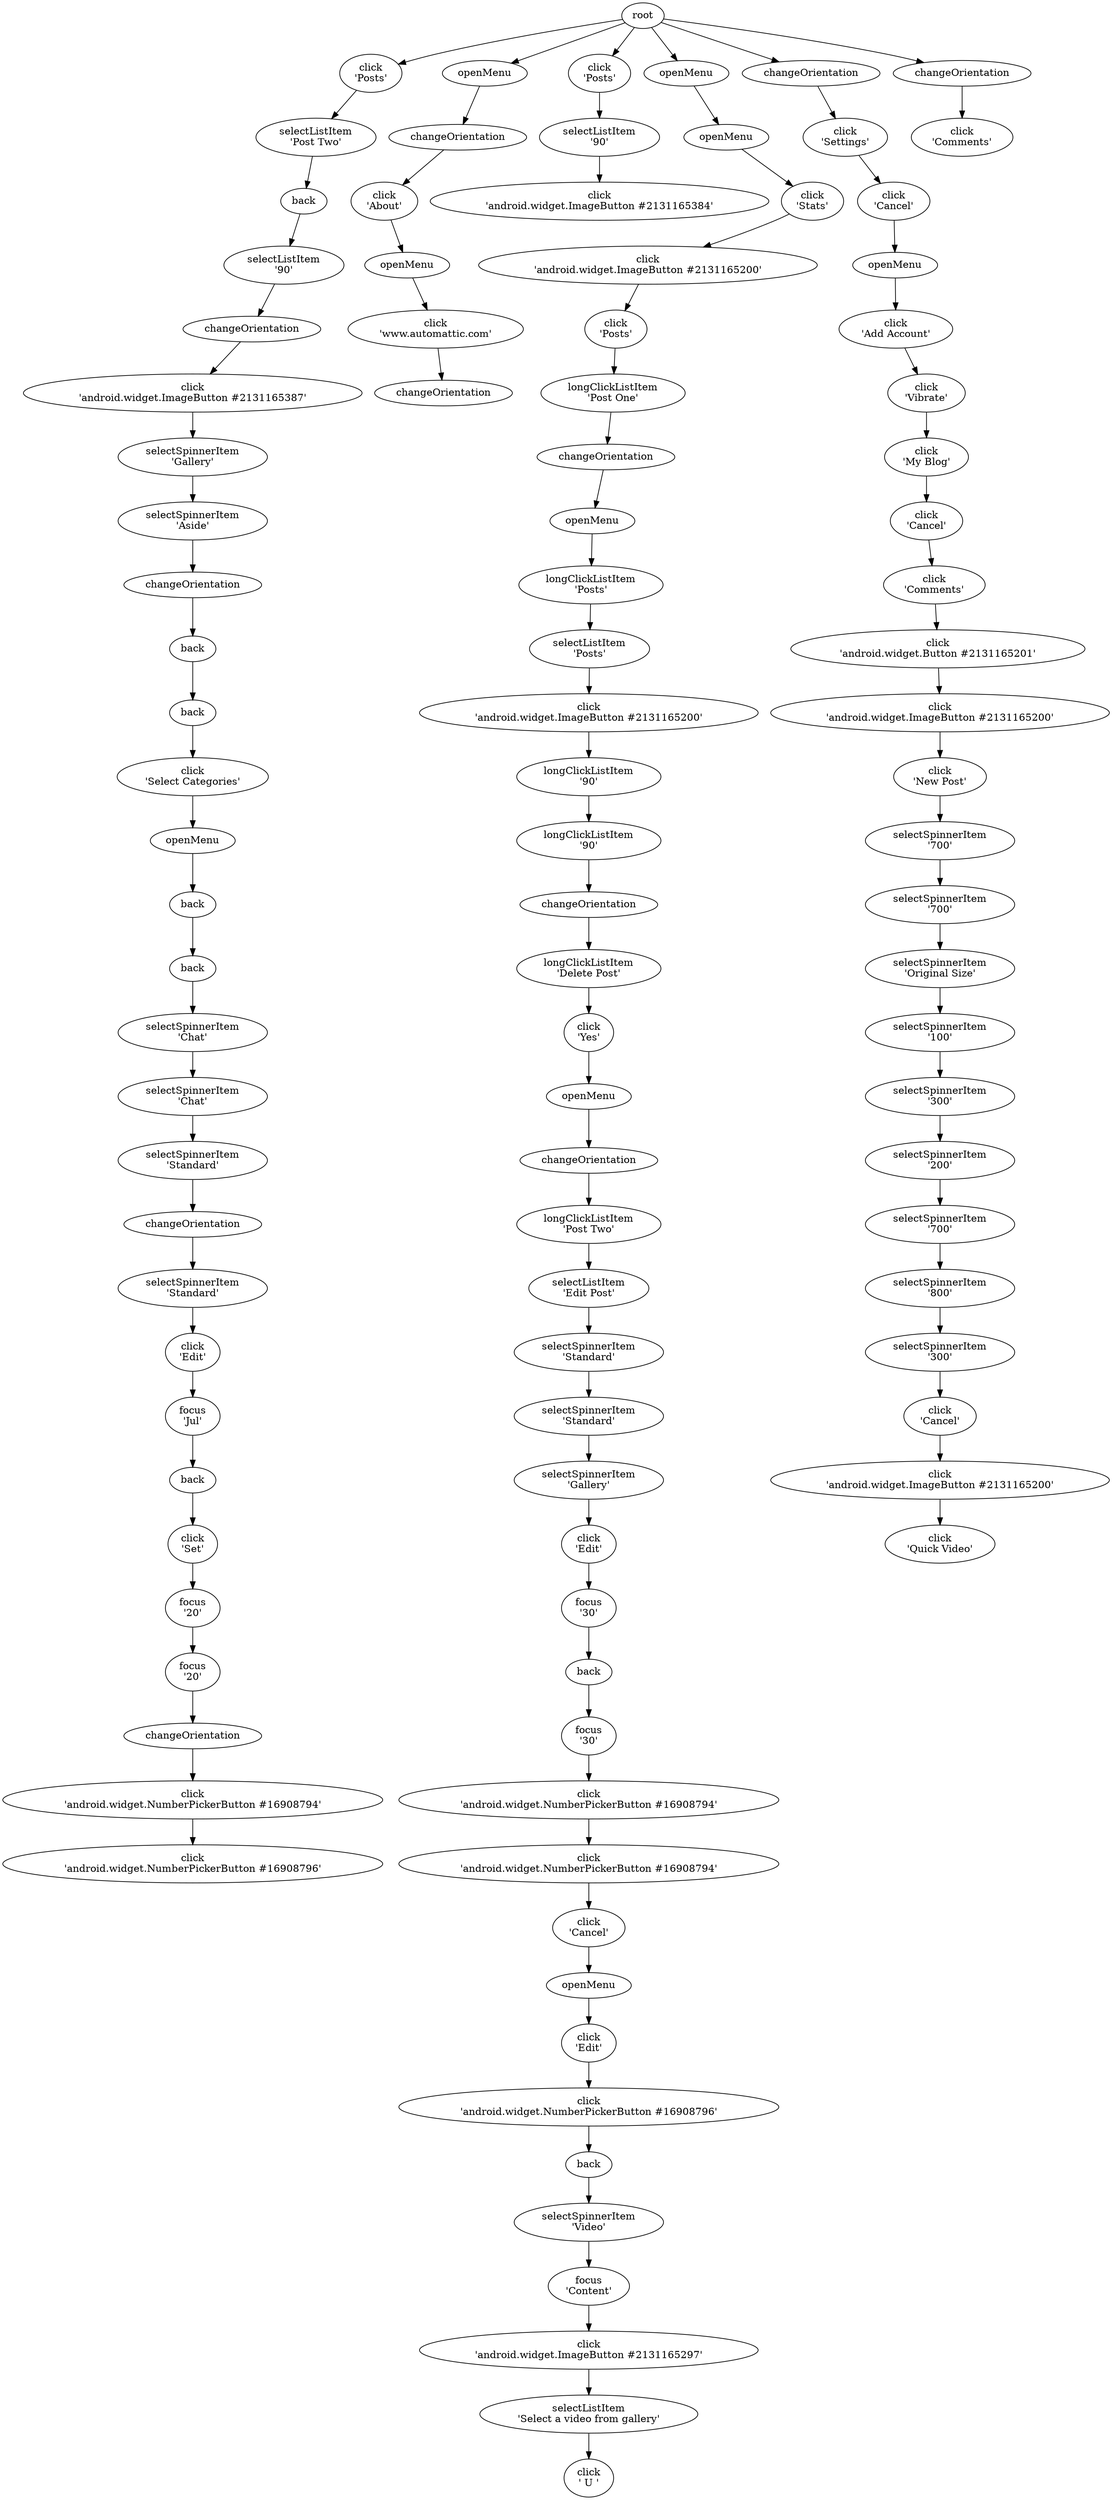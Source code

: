 digraph EFG {

## Edges

	root -> e7;
	e7 -> e18;
	e18 -> e37;
	e37 -> e42;
	e42 -> e64;
	e64 -> e68;
	e68 -> e81;
	e81 -> e95;
	e95 -> e125;
	e125 -> e140;
	e140 -> e145;
	e145 -> e149;
	e149 -> e166;
	e166 -> e169;
	e169 -> e178;
	e178 -> e186;
	e186 -> e203;
	e203 -> e225;
	e225 -> e248;
	e248 -> e259;
	e259 -> e268;
	e268 -> e284;
	e284 -> e308;
	e308 -> e320;
	e320 -> e329;
	e329 -> e341;
	e341 -> e360;
	e360 -> e361;
	e361 -> e378;
	root -> e385;
	e385 -> e393;
	e393 -> e397;
	e397 -> e405;
	e405 -> e409;
	e409 -> e418;
	root -> e426;
	e426 -> e435;
	e435 -> e449;
	root -> e459;
	e459 -> e466;
	e466 -> e480;
	e480 -> e484;
	e484 -> e496;
	e496 -> e514;
	e514 -> e528;
	e528 -> e536;
	e536 -> e543;
	e543 -> e553;
	e553 -> e578;
	e578 -> e589;
	e589 -> e616;
	e616 -> e632;
	e632 -> e637;
	e637 -> e642;
	e642 -> e648;
	e648 -> e652;
	e652 -> e661;
	e661 -> e668;
	e668 -> e687;
	e687 -> e704;
	e704 -> e717;
	e717 -> e730;
	e730 -> e749;
	e749 -> e770;
	e770 -> e777;
	e777 -> e787;
	e787 -> e801;
	e801 -> e825;
	e825 -> e844;
	e844 -> e848;
	e848 -> e865;
	e865 -> e888;
	e888 -> e903;
	e903 -> e908;
	e908 -> e933;
	e933 -> e939;
	e939 -> e951;
	root -> e961;
	e961 -> e972;
	e972 -> e992;
	e992 -> e1011;
	e1011 -> e1013;
	e1013 -> e1023;
	e1023 -> e1032;
	e1032 -> e1048;
	e1048 -> e1062;
	e1062 -> e1070;
	e1070 -> e1074;
	e1074 -> e1081;
	e1081 -> e1101;
	e1101 -> e1120;
	e1120 -> e1133;
	e1133 -> e1153;
	e1153 -> e1174;
	e1174 -> e1192;
	e1192 -> e1215;
	e1215 -> e1235;
	e1235 -> e1250;
	e1250 -> e1280;
	e1280 -> e1285;
	e1285 -> e1296;
	root -> e1320;
	e1320 -> e1330;

## Nodes

	e341 [label="focus\n'20'"];
	e1048 [label="click\n'Cancel'"];
	e149 [label="click\n'Select Categories'"];
	e961 [label="changeOrientation"];
	e1192 [label="selectSpinnerItem\n'200'"];
	e536 [label="openMenu"];
	e865 [label="click\n'android.widget.NumberPickerButton #16908796'"];
	e730 [label="click\n'Edit'"];
	e203 [label="selectSpinnerItem\n'Chat'"];
	e140 [label="back"];
	e1101 [label="selectSpinnerItem\n'700'"];
	e145 [label="back"];
	e81 [label="selectSpinnerItem\n'Gallery'"];
	e543 [label="longClickListItem\n'Posts'"];
	e749 [label="focus\n'30'"];
	e1250 [label="selectSpinnerItem\n'300'"];
	e484 [label="click\n'android.widget.ImageButton #2131165200'"];
	e409 [label="click\n'www.automattic.com'"];
	e687 [label="selectSpinnerItem\n'Standard'"];
	e480 [label="click\n'Stats'"];
	e405 [label="openMenu"];
	e951 [label="click\n' U '"];
	e166 [label="openMenu"];
	e169 [label="back"];
	e18 [label="selectListItem\n'Post Two'"];
	e320 [label="click\n'Set'"];
	e616 [label="longClickListItem\n'90'"];
	e717 [label="selectSpinnerItem\n'Gallery'"];
	e1023 [label="click\n'Vibrate'"];
	e844 [label="openMenu"];
	e1320 [label="changeOrientation"];
	e225 [label="selectSpinnerItem\n'Standard'"];
	e514 [label="longClickListItem\n'Post One'"];
	e496 [label="click\n'Posts'"];
	e848 [label="click\n'Edit'"];
	e125 [label="changeOrientation"];
	e178 [label="back"];
	e1120 [label="selectSpinnerItem\n'700'"];
	e329 [label="focus\n'20'"];
	e418 [label="changeOrientation"];
	e972 [label="click\n'Settings'"];
	e908 [label="focus\n'Content'"];
	e1032 [label="click\n'My Blog'"];
	e903 [label="selectSpinnerItem\n'Video'"];
	e284 [label="focus\n'Jul'"];
	e1330 [label="click\n'Comments'"];
	e528 [label="changeOrientation"];
	e95 [label="selectSpinnerItem\n'Aside'"];
	e426 [label="click\n'Posts'"];
	e1133 [label="selectSpinnerItem\n'Original Size'"];
	e1235 [label="selectSpinnerItem\n'800'"];
	e186 [label="selectSpinnerItem\n'Chat'"];
	e777 [label="focus\n'30'"];
	e435 [label="selectListItem\n'90'"];
	e1215 [label="selectSpinnerItem\n'700'"];
	e308 [label="back"];
	e578 [label="click\n'android.widget.ImageButton #2131165200'"];
	e385 [label="openMenu"];
	e37 [label="back"];
	e637 [label="longClickListItem\n'Delete Post'"];
	e632 [label="changeOrientation"];
	e704 [label="selectSpinnerItem\n'Standard'"];
	e770 [label="back"];
	e1285 [label="click\n'android.widget.ImageButton #2131165200'"];
	e248 [label="changeOrientation"];
	e787 [label="click\n'android.widget.NumberPickerButton #16908794'"];
	e449 [label="click\n'android.widget.ImageButton #2131165384'"];
	e42 [label="selectListItem\n'90'"];
	e1013 [label="click\n'Add Account'"];
	e1011 [label="openMenu"];
	e648 [label="openMenu"];
	e393 [label="changeOrientation"];
	e589 [label="longClickListItem\n'90'"];
	e7 [label="click\n'Posts'"];
	e992 [label="click\n'Cancel'"];
	e397 [label="click\n'About'"];
	e378 [label="click\n'android.widget.NumberPickerButton #16908796'"];
	e825 [label="click\n'Cancel'"];
	e642 [label="click\n'Yes'"];
	e1153 [label="selectSpinnerItem\n'100'"];
	e1296 [label="click\n'Quick Video'"];
	e459 [label="openMenu"];
	e268 [label="click\n'Edit'"];
	e933 [label="click\n'android.widget.ImageButton #2131165297'"];
	e939 [label="selectListItem\n'Select a video from gallery'"];
	e1070 [label="click\n'android.widget.Button #2131165201'"];
	e360 [label="changeOrientation"];
	e361 [label="click\n'android.widget.NumberPickerButton #16908794'"];
	e553 [label="selectListItem\n'Posts'"];
	e652 [label="changeOrientation"];
	e1062 [label="click\n'Comments'"];
	e888 [label="back"];
	e1280 [label="click\n'Cancel'"];
	e68 [label="click\n'android.widget.ImageButton #2131165387'"];
	e64 [label="changeOrientation"];
	e801 [label="click\n'android.widget.NumberPickerButton #16908794'"];
	e1081 [label="click\n'New Post'"];
	e668 [label="selectListItem\n'Edit Post'"];
	e1174 [label="selectSpinnerItem\n'300'"];
	e1074 [label="click\n'android.widget.ImageButton #2131165200'"];
	e661 [label="longClickListItem\n'Post Two'"];
	e259 [label="selectSpinnerItem\n'Standard'"];
	e466 [label="openMenu"];

}
